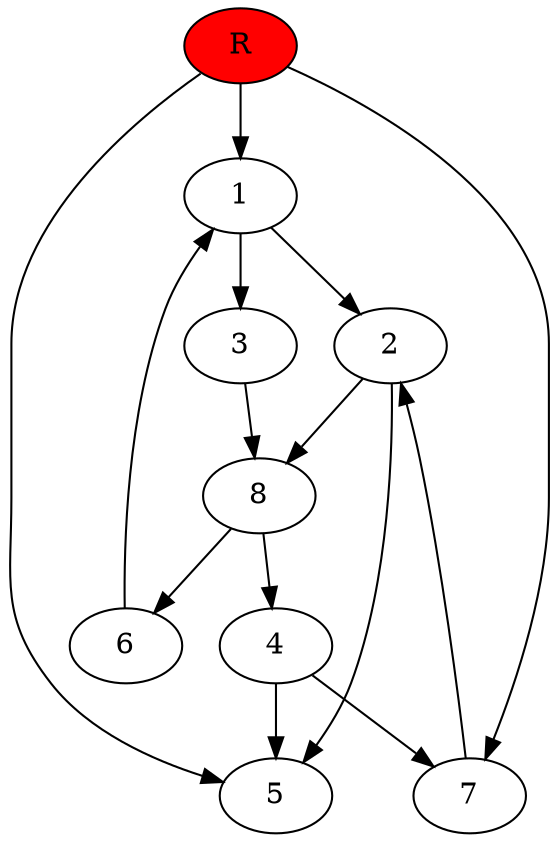 digraph prb75287 {
	1
	2
	3
	4
	5
	6
	7
	8
	R [fillcolor="#ff0000" style=filled]
	1 -> 2
	1 -> 3
	2 -> 5
	2 -> 8
	3 -> 8
	4 -> 5
	4 -> 7
	6 -> 1
	7 -> 2
	8 -> 4
	8 -> 6
	R -> 1
	R -> 5
	R -> 7
}
